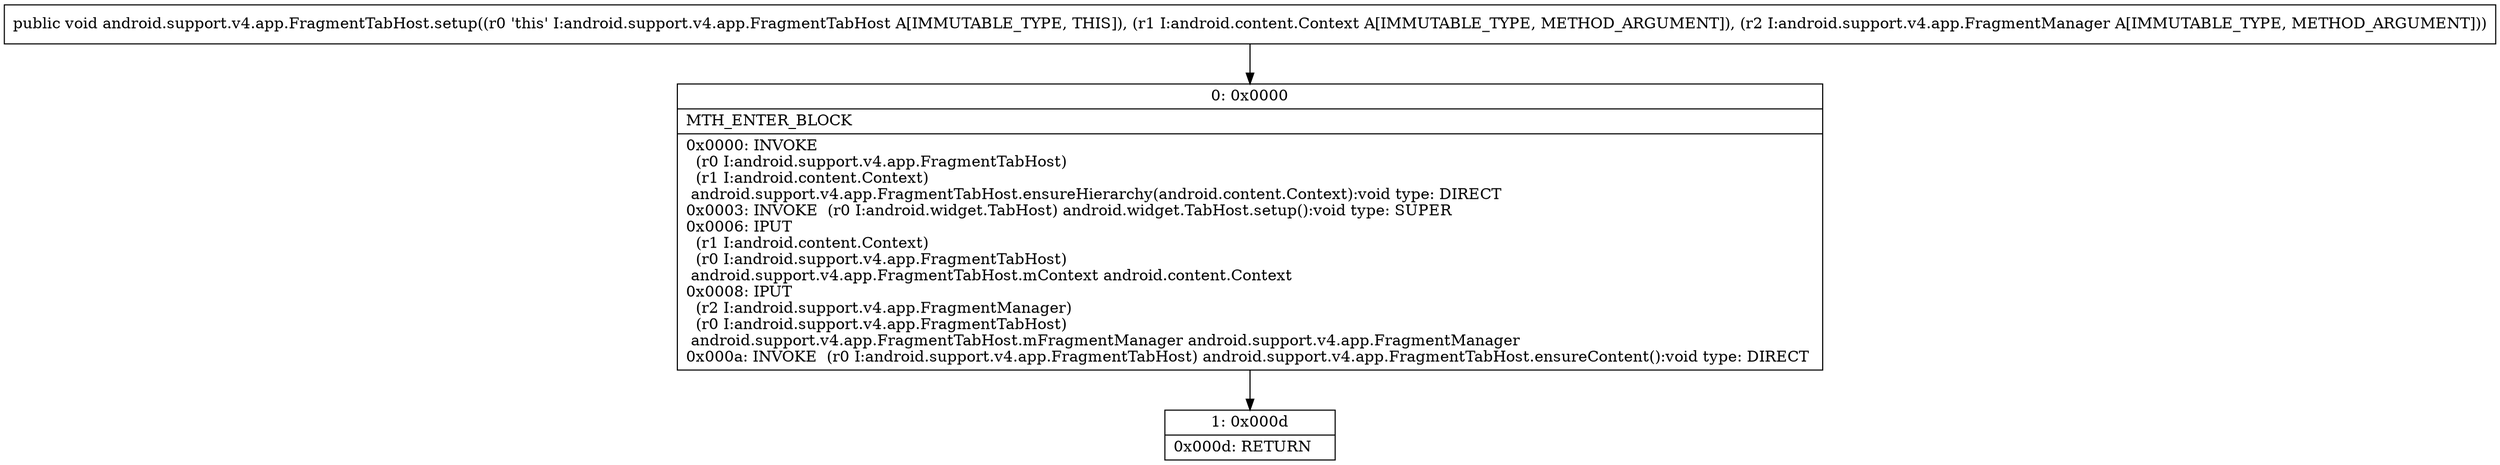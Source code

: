 digraph "CFG forandroid.support.v4.app.FragmentTabHost.setup(Landroid\/content\/Context;Landroid\/support\/v4\/app\/FragmentManager;)V" {
Node_0 [shape=record,label="{0\:\ 0x0000|MTH_ENTER_BLOCK\l|0x0000: INVOKE  \l  (r0 I:android.support.v4.app.FragmentTabHost)\l  (r1 I:android.content.Context)\l android.support.v4.app.FragmentTabHost.ensureHierarchy(android.content.Context):void type: DIRECT \l0x0003: INVOKE  (r0 I:android.widget.TabHost) android.widget.TabHost.setup():void type: SUPER \l0x0006: IPUT  \l  (r1 I:android.content.Context)\l  (r0 I:android.support.v4.app.FragmentTabHost)\l android.support.v4.app.FragmentTabHost.mContext android.content.Context \l0x0008: IPUT  \l  (r2 I:android.support.v4.app.FragmentManager)\l  (r0 I:android.support.v4.app.FragmentTabHost)\l android.support.v4.app.FragmentTabHost.mFragmentManager android.support.v4.app.FragmentManager \l0x000a: INVOKE  (r0 I:android.support.v4.app.FragmentTabHost) android.support.v4.app.FragmentTabHost.ensureContent():void type: DIRECT \l}"];
Node_1 [shape=record,label="{1\:\ 0x000d|0x000d: RETURN   \l}"];
MethodNode[shape=record,label="{public void android.support.v4.app.FragmentTabHost.setup((r0 'this' I:android.support.v4.app.FragmentTabHost A[IMMUTABLE_TYPE, THIS]), (r1 I:android.content.Context A[IMMUTABLE_TYPE, METHOD_ARGUMENT]), (r2 I:android.support.v4.app.FragmentManager A[IMMUTABLE_TYPE, METHOD_ARGUMENT])) }"];
MethodNode -> Node_0;
Node_0 -> Node_1;
}

